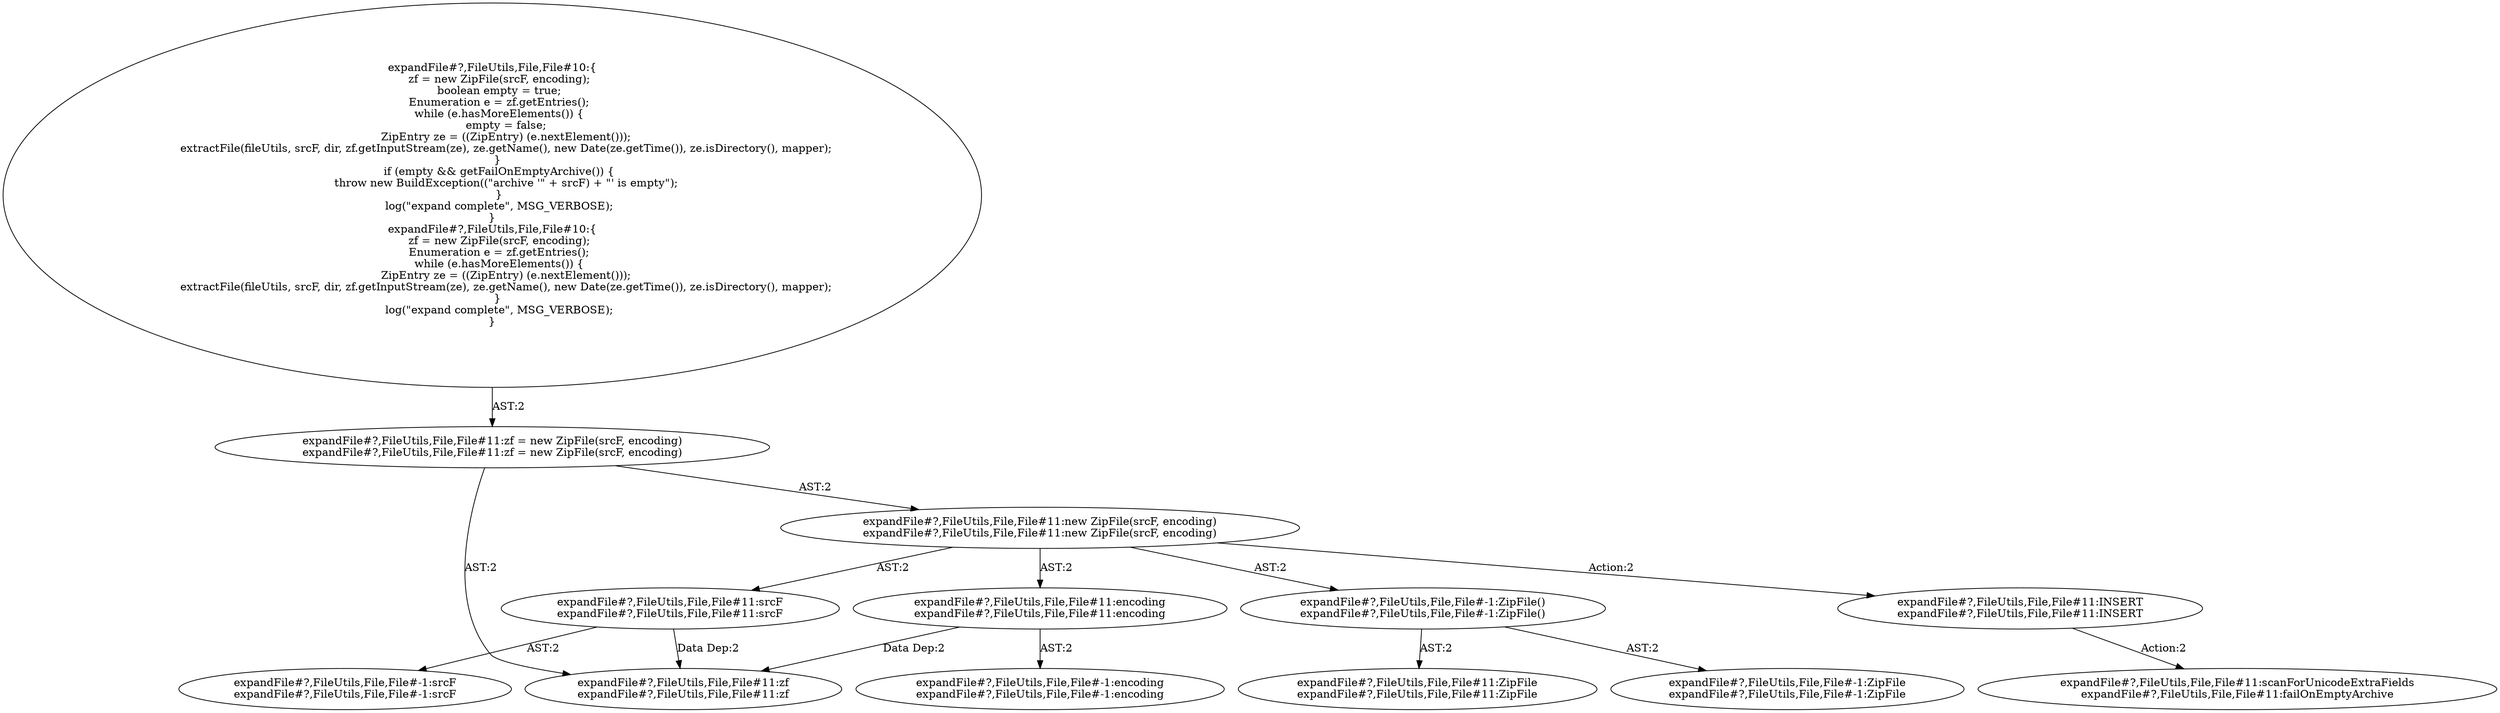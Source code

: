 digraph "Pattern" {
0 [label="expandFile#?,FileUtils,File,File#11:INSERT
expandFile#?,FileUtils,File,File#11:INSERT" shape=ellipse]
1 [label="expandFile#?,FileUtils,File,File#11:new ZipFile(srcF, encoding)
expandFile#?,FileUtils,File,File#11:new ZipFile(srcF, encoding)" shape=ellipse]
2 [label="expandFile#?,FileUtils,File,File#11:zf = new ZipFile(srcF, encoding)
expandFile#?,FileUtils,File,File#11:zf = new ZipFile(srcF, encoding)" shape=ellipse]
3 [label="expandFile#?,FileUtils,File,File#10:\{
    zf = new ZipFile(srcF, encoding);
    boolean empty = true;
    Enumeration e = zf.getEntries();
    while (e.hasMoreElements()) \{
        empty = false;
        ZipEntry ze = ((ZipEntry) (e.nextElement()));
        extractFile(fileUtils, srcF, dir, zf.getInputStream(ze), ze.getName(), new Date(ze.getTime()), ze.isDirectory(), mapper);
    \} 
    if (empty && getFailOnEmptyArchive()) \{
        throw new BuildException((\"archive '\" + srcF) + \"' is empty\");
    \}
    log(\"expand complete\", MSG_VERBOSE);
\}
expandFile#?,FileUtils,File,File#10:\{
    zf = new ZipFile(srcF, encoding);
    Enumeration e = zf.getEntries();
    while (e.hasMoreElements()) \{
        ZipEntry ze = ((ZipEntry) (e.nextElement()));
        extractFile(fileUtils, srcF, dir, zf.getInputStream(ze), ze.getName(), new Date(ze.getTime()), ze.isDirectory(), mapper);
    \} 
    log(\"expand complete\", MSG_VERBOSE);
\}" shape=ellipse]
4 [label="expandFile#?,FileUtils,File,File#11:zf
expandFile#?,FileUtils,File,File#11:zf" shape=ellipse]
5 [label="expandFile#?,FileUtils,File,File#-1:ZipFile()
expandFile#?,FileUtils,File,File#-1:ZipFile()" shape=ellipse]
6 [label="expandFile#?,FileUtils,File,File#-1:ZipFile
expandFile#?,FileUtils,File,File#-1:ZipFile" shape=ellipse]
7 [label="expandFile#?,FileUtils,File,File#11:ZipFile
expandFile#?,FileUtils,File,File#11:ZipFile" shape=ellipse]
8 [label="expandFile#?,FileUtils,File,File#11:srcF
expandFile#?,FileUtils,File,File#11:srcF" shape=ellipse]
9 [label="expandFile#?,FileUtils,File,File#-1:srcF
expandFile#?,FileUtils,File,File#-1:srcF" shape=ellipse]
10 [label="expandFile#?,FileUtils,File,File#11:encoding
expandFile#?,FileUtils,File,File#11:encoding" shape=ellipse]
11 [label="expandFile#?,FileUtils,File,File#-1:encoding
expandFile#?,FileUtils,File,File#-1:encoding" shape=ellipse]
12 [label="expandFile#?,FileUtils,File,File#11:scanForUnicodeExtraFields
expandFile#?,FileUtils,File,File#11:failOnEmptyArchive" shape=ellipse]
0 -> 12 [label="Action:2"];
1 -> 0 [label="Action:2"];
1 -> 5 [label="AST:2"];
1 -> 8 [label="AST:2"];
1 -> 10 [label="AST:2"];
2 -> 1 [label="AST:2"];
2 -> 4 [label="AST:2"];
3 -> 2 [label="AST:2"];
5 -> 6 [label="AST:2"];
5 -> 7 [label="AST:2"];
8 -> 4 [label="Data Dep:2"];
8 -> 9 [label="AST:2"];
10 -> 4 [label="Data Dep:2"];
10 -> 11 [label="AST:2"];
}